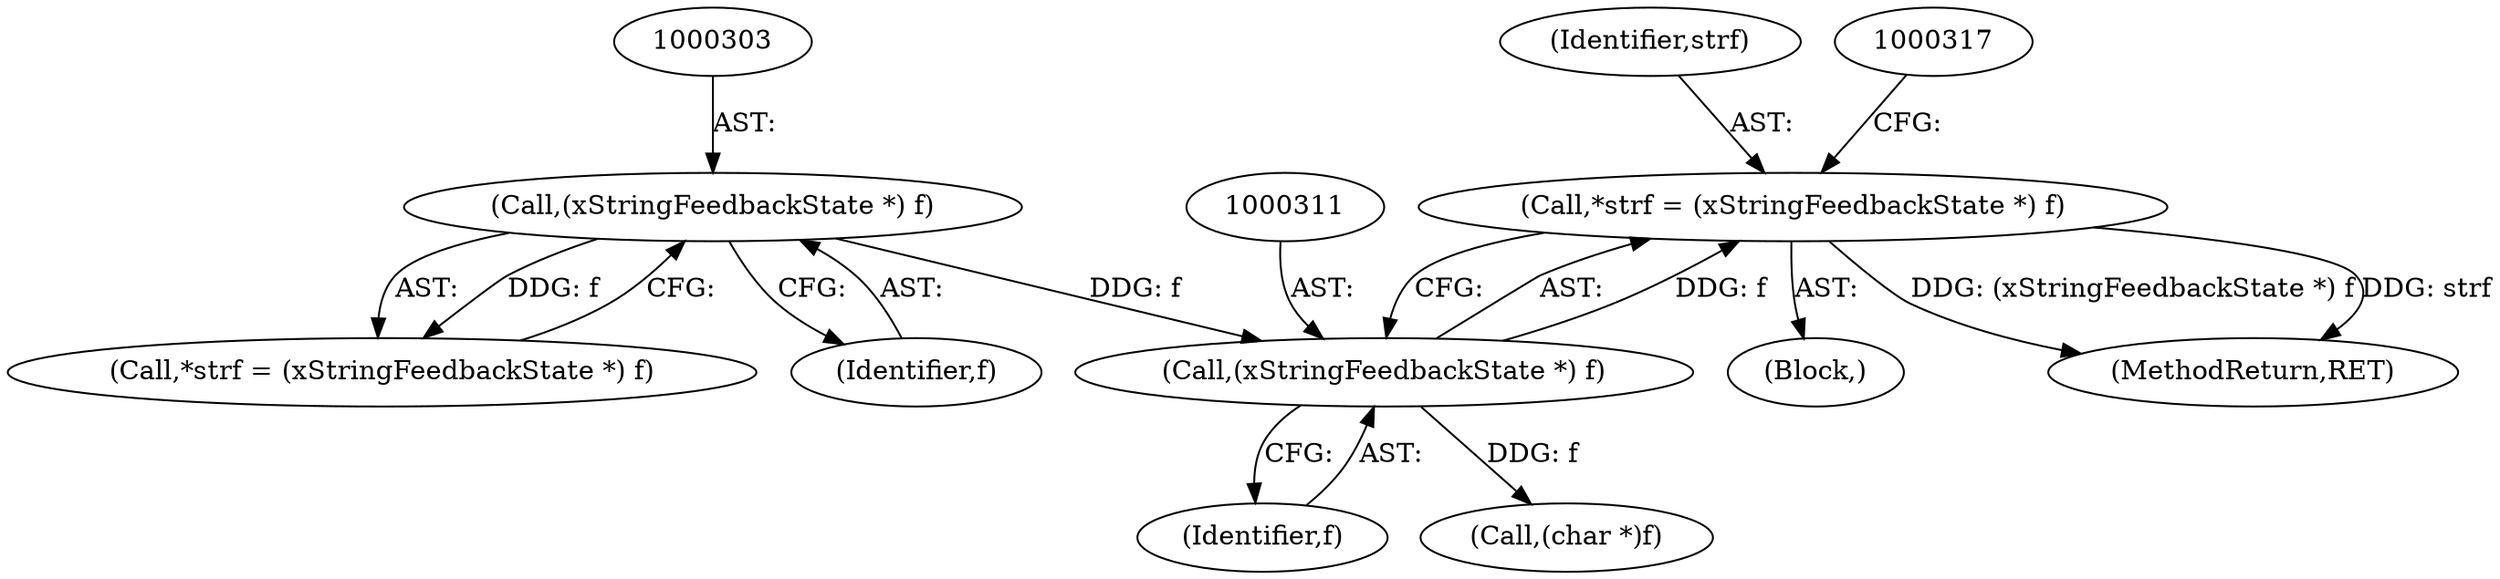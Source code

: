 digraph "0_libXi_19a9cd607de73947fcfb104682f203ffe4e1f4e5_1@pointer" {
"1000308" [label="(Call,*strf = (xStringFeedbackState *) f)"];
"1000310" [label="(Call,(xStringFeedbackState *) f)"];
"1000302" [label="(Call,(xStringFeedbackState *) f)"];
"1000306" [label="(Block,)"];
"1000312" [label="(Identifier,f)"];
"1000316" [label="(Call,(char *)f)"];
"1000302" [label="(Call,(xStringFeedbackState *) f)"];
"1000308" [label="(Call,*strf = (xStringFeedbackState *) f)"];
"1000309" [label="(Identifier,strf)"];
"1000310" [label="(Call,(xStringFeedbackState *) f)"];
"1000300" [label="(Call,*strf = (xStringFeedbackState *) f)"];
"1000304" [label="(Identifier,f)"];
"1000775" [label="(MethodReturn,RET)"];
"1000308" -> "1000306"  [label="AST: "];
"1000308" -> "1000310"  [label="CFG: "];
"1000309" -> "1000308"  [label="AST: "];
"1000310" -> "1000308"  [label="AST: "];
"1000317" -> "1000308"  [label="CFG: "];
"1000308" -> "1000775"  [label="DDG: (xStringFeedbackState *) f"];
"1000308" -> "1000775"  [label="DDG: strf"];
"1000310" -> "1000308"  [label="DDG: f"];
"1000310" -> "1000312"  [label="CFG: "];
"1000311" -> "1000310"  [label="AST: "];
"1000312" -> "1000310"  [label="AST: "];
"1000302" -> "1000310"  [label="DDG: f"];
"1000310" -> "1000316"  [label="DDG: f"];
"1000302" -> "1000300"  [label="AST: "];
"1000302" -> "1000304"  [label="CFG: "];
"1000303" -> "1000302"  [label="AST: "];
"1000304" -> "1000302"  [label="AST: "];
"1000300" -> "1000302"  [label="CFG: "];
"1000302" -> "1000300"  [label="DDG: f"];
}

